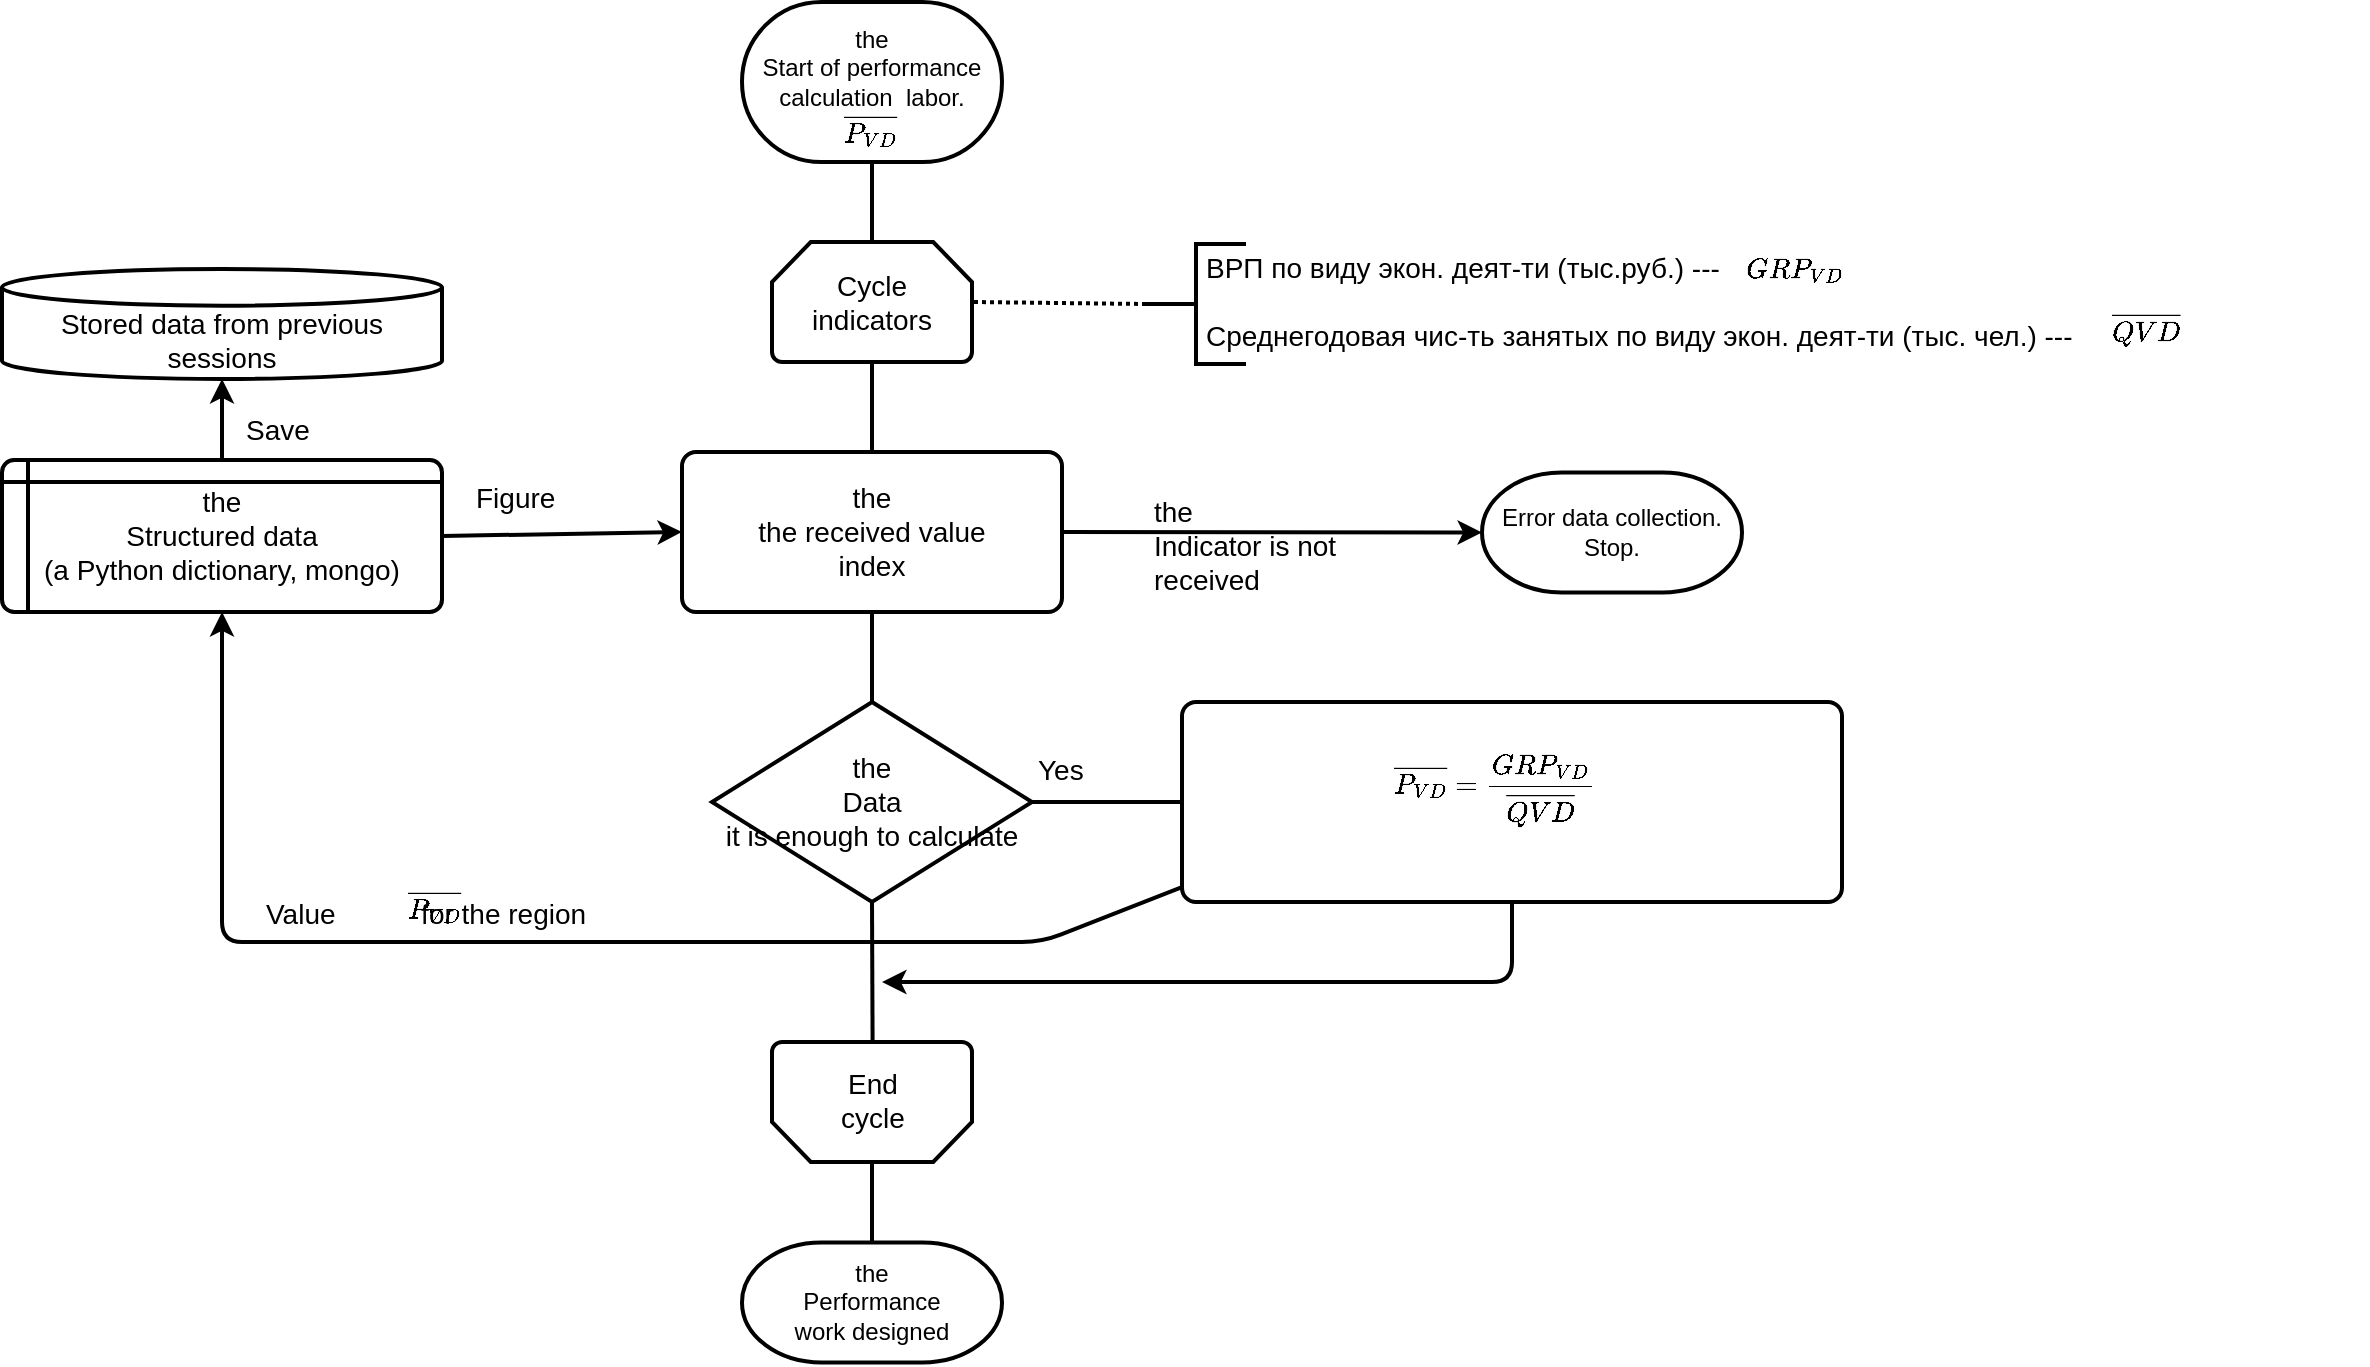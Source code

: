 <mxfile version="11.1.1" type="device"><diagram id="z39DL7Njgp30o1lKx-rK" name="Page-1"><mxGraphModel dx="2249" dy="769" grid="1" gridSize="10" guides="1" tooltips="1" connect="1" arrows="1" fold="1" page="1" pageScale="1" pageWidth="827" pageHeight="1169" math="1" shadow="0"><root><mxCell id="0"/><mxCell id="1" parent="0"/><mxCell id="JxfwijeBZ9hhMscocp7t-112" style="edgeStyle=none;rounded=1;orthogonalLoop=1;jettySize=auto;html=1;exitX=0.5;exitY=1;exitDx=0;exitDy=0;exitPerimeter=0;entryX=0.5;entryY=0;entryDx=0;entryDy=0;entryPerimeter=0;endArrow=none;endFill=0;strokeWidth=2;fontSize=14;" parent="1" source="JxfwijeBZ9hhMscocp7t-7" target="JxfwijeBZ9hhMscocp7t-97" edge="1"><mxGeometry relative="1" as="geometry"/></mxCell><mxCell id="JxfwijeBZ9hhMscocp7t-7" value="the &lt;div&gt;Start of performance calculation&amp;nbsp; labor.&lt;br&gt;&lt;/div&gt;&lt;div&gt;&lt;br&gt;&lt;/div&gt;" style="strokeWidth=2;html=1;shape=mxgraph.flowchart.terminator;whiteSpace=wrap;" parent="1" vertex="1"><mxGeometry x="270" y="40" width="130" height="80" as="geometry"/></mxCell><mxCell id="JxfwijeBZ9hhMscocp7t-120" style="edgeStyle=none;rounded=1;orthogonalLoop=1;jettySize=auto;html=1;exitX=1;exitY=0.5;exitDx=0;exitDy=0;entryX=0;entryY=0.5;entryDx=0;entryDy=0;endArrow=classic;endFill=1;strokeWidth=2;fontSize=14;" parent="1" source="JxfwijeBZ9hhMscocp7t-60" target="JxfwijeBZ9hhMscocp7t-98" edge="1"><mxGeometry relative="1" as="geometry"/></mxCell><mxCell id="JxfwijeBZ9hhMscocp7t-121" style="edgeStyle=none;rounded=1;orthogonalLoop=1;jettySize=auto;html=1;exitX=0.5;exitY=0;exitDx=0;exitDy=0;entryX=0.5;entryY=1;entryDx=0;entryDy=0;entryPerimeter=0;endArrow=classic;endFill=1;strokeWidth=2;fontSize=14;" parent="1" source="JxfwijeBZ9hhMscocp7t-60" target="JxfwijeBZ9hhMscocp7t-81" edge="1"><mxGeometry relative="1" as="geometry"/></mxCell><mxCell id="JxfwijeBZ9hhMscocp7t-60" value="the &lt;div&gt;Structured data&lt;/div&gt;&lt;div&gt;(a Python dictionary, mongo)&lt;br&gt;&lt;/div&gt;" style="shape=internalStorage;whiteSpace=wrap;html=1;dx=13;dy=11;rounded=1;arcSize=8;strokeWidth=2;shadow=0;glass=0;comic=0;fillColor=none;fontSize=14;" parent="1" vertex="1"><mxGeometry x="-100" y="269" width="220" height="76" as="geometry"/></mxCell><mxCell id="JxfwijeBZ9hhMscocp7t-62" value="the &lt;div&gt;Performance&lt;/div&gt;&lt;div&gt;work designed&lt;br&gt; &lt;/div&gt;" style="strokeWidth=2;html=1;shape=mxgraph.flowchart.terminator;whiteSpace=wrap;" parent="1" vertex="1"><mxGeometry x="270" y="660.214" width="130" height="60" as="geometry"/></mxCell><mxCell id="JxfwijeBZ9hhMscocp7t-81" value="Stored data from previous sessions" style="strokeWidth=2;html=1;shape=mxgraph.flowchart.database;whiteSpace=wrap;rounded=1;shadow=0;glass=0;comic=0;fillColor=none;fontSize=14;verticalAlign=bottom;" parent="1" vertex="1"><mxGeometry x="-100" y="173.5" width="220" height="55" as="geometry"/></mxCell><UserObject label="&lt;div&gt;ВРП по виду экон. деят-ти (тыс.руб.) --- &lt;br&gt;&lt;/div&gt;&lt;div&gt;&lt;br&gt;&lt;/div&gt;&lt;div&gt;Среднегодовая чис-ть занятых по виду экон. деят-ти (тыс. чел.) --- &lt;br&gt;&lt;/div&gt;" id="JxfwijeBZ9hhMscocp7t-95"><mxCell style="text;html=1;fontSize=14;" parent="1" vertex="1"><mxGeometry x="500" y="158" width="310" height="80" as="geometry"/></mxCell></UserObject><mxCell id="JxfwijeBZ9hhMscocp7t-127" style="edgeStyle=none;rounded=1;orthogonalLoop=1;jettySize=auto;html=1;exitX=0;exitY=0.5;exitDx=0;exitDy=0;exitPerimeter=0;entryX=1;entryY=0.5;entryDx=0;entryDy=0;entryPerimeter=0;endArrow=none;endFill=0;strokeWidth=2;fontSize=14;startArrow=none;startFill=0;dashed=1;dashPattern=1 1;" parent="1" source="JxfwijeBZ9hhMscocp7t-96" target="JxfwijeBZ9hhMscocp7t-97" edge="1"><mxGeometry relative="1" as="geometry"/></mxCell><mxCell id="JxfwijeBZ9hhMscocp7t-96" value="" style="strokeWidth=2;html=1;shape=mxgraph.flowchart.annotation_2;align=left;pointerEvents=1;rounded=1;shadow=0;glass=0;comic=0;fillColor=none;fontSize=14;" parent="1" vertex="1"><mxGeometry x="472" y="161" width="50" height="60" as="geometry"/></mxCell><mxCell id="JxfwijeBZ9hhMscocp7t-113" style="edgeStyle=none;rounded=1;orthogonalLoop=1;jettySize=auto;html=1;exitX=0.5;exitY=1;exitDx=0;exitDy=0;exitPerimeter=0;entryX=0.5;entryY=0;entryDx=0;entryDy=0;endArrow=none;endFill=0;strokeWidth=2;fontSize=14;" parent="1" source="JxfwijeBZ9hhMscocp7t-97" target="JxfwijeBZ9hhMscocp7t-98" edge="1"><mxGeometry relative="1" as="geometry"/></mxCell><mxCell id="JxfwijeBZ9hhMscocp7t-97" value="Cycle indicators" style="strokeWidth=2;html=1;shape=mxgraph.flowchart.loop_limit;whiteSpace=wrap;rounded=1;shadow=0;glass=0;comic=0;fillColor=none;fontSize=14;" parent="1" vertex="1"><mxGeometry x="285" y="160" width="100" height="60" as="geometry"/></mxCell><mxCell id="JxfwijeBZ9hhMscocp7t-114" style="edgeStyle=none;rounded=1;orthogonalLoop=1;jettySize=auto;html=1;exitX=0.5;exitY=1;exitDx=0;exitDy=0;entryX=0.5;entryY=0;entryDx=0;entryDy=0;entryPerimeter=0;endArrow=none;endFill=0;strokeWidth=2;fontSize=14;" parent="1" source="JxfwijeBZ9hhMscocp7t-98" target="JxfwijeBZ9hhMscocp7t-99" edge="1"><mxGeometry relative="1" as="geometry"/></mxCell><mxCell id="JxfwijeBZ9hhMscocp7t-129" style="edgeStyle=none;rounded=1;orthogonalLoop=1;jettySize=auto;html=1;exitX=1;exitY=0.5;exitDx=0;exitDy=0;entryX=0;entryY=0.5;entryDx=0;entryDy=0;entryPerimeter=0;startArrow=none;startFill=0;endArrow=classic;endFill=1;strokeWidth=2;fontSize=14;" parent="1" source="JxfwijeBZ9hhMscocp7t-98" target="JxfwijeBZ9hhMscocp7t-128" edge="1"><mxGeometry relative="1" as="geometry"/></mxCell><mxCell id="JxfwijeBZ9hhMscocp7t-98" value="the &lt;div&gt;the received value&lt;/div&gt;&lt;div&gt;index&lt;br&gt;&lt;/div&gt;" style="rounded=1;whiteSpace=wrap;html=1;absoluteArcSize=1;arcSize=14;strokeWidth=2;shadow=0;glass=0;comic=0;fillColor=none;fontSize=14;" parent="1" vertex="1"><mxGeometry x="240" y="265" width="190" height="80" as="geometry"/></mxCell><mxCell id="JxfwijeBZ9hhMscocp7t-115" style="edgeStyle=none;rounded=1;orthogonalLoop=1;jettySize=auto;html=1;exitX=1;exitY=0.5;exitDx=0;exitDy=0;exitPerimeter=0;entryX=0;entryY=0.5;entryDx=0;entryDy=0;endArrow=none;endFill=0;strokeWidth=2;fontSize=14;" parent="1" source="JxfwijeBZ9hhMscocp7t-99" target="JxfwijeBZ9hhMscocp7t-101" edge="1"><mxGeometry relative="1" as="geometry"/></mxCell><mxCell id="JxfwijeBZ9hhMscocp7t-117" style="edgeStyle=none;rounded=1;orthogonalLoop=1;jettySize=auto;html=1;exitX=0.5;exitY=1;exitDx=0;exitDy=0;exitPerimeter=0;endArrow=none;endFill=0;strokeWidth=2;fontSize=14;" parent="1" source="JxfwijeBZ9hhMscocp7t-99" edge="1"><mxGeometry relative="1" as="geometry"><mxPoint x="335.294" y="560" as="targetPoint"/></mxGeometry></mxCell><mxCell id="JxfwijeBZ9hhMscocp7t-99" value="the &lt;div&gt;Data &lt;br&gt;&lt;/div&gt;&lt;div&gt;it is enough to calculate&lt;/div&gt;" style="strokeWidth=2;html=1;shape=mxgraph.flowchart.decision;whiteSpace=wrap;rounded=1;shadow=0;glass=0;comic=0;fillColor=none;fontSize=14;" parent="1" vertex="1"><mxGeometry x="255" y="390" width="160" height="100" as="geometry"/></mxCell><mxCell id="JxfwijeBZ9hhMscocp7t-116" style="edgeStyle=none;rounded=1;orthogonalLoop=1;jettySize=auto;html=1;exitX=0.5;exitY=1;exitDx=0;exitDy=0;endArrow=classic;endFill=1;strokeWidth=2;fontSize=14;" parent="1" source="JxfwijeBZ9hhMscocp7t-101" edge="1"><mxGeometry relative="1" as="geometry"><mxPoint x="340" y="530" as="targetPoint"/><Array as="points"><mxPoint x="655" y="530"/></Array></mxGeometry></mxCell><mxCell id="JxfwijeBZ9hhMscocp7t-119" style="edgeStyle=none;rounded=1;orthogonalLoop=1;jettySize=auto;html=1;exitX=-0.001;exitY=0.927;exitDx=0;exitDy=0;entryX=0.5;entryY=1;entryDx=0;entryDy=0;endArrow=classic;endFill=1;strokeWidth=2;fontSize=14;exitPerimeter=0;" parent="1" source="JxfwijeBZ9hhMscocp7t-101" target="JxfwijeBZ9hhMscocp7t-60" edge="1"><mxGeometry relative="1" as="geometry"><Array as="points"><mxPoint x="420" y="510"/><mxPoint x="10" y="510"/></Array></mxGeometry></mxCell><mxCell id="JxfwijeBZ9hhMscocp7t-101" value="" style="rounded=1;whiteSpace=wrap;html=1;absoluteArcSize=1;arcSize=14;strokeWidth=2;shadow=0;glass=0;comic=0;fillColor=none;fontSize=14;" parent="1" vertex="1"><mxGeometry x="490" y="390" width="330" height="100" as="geometry"/></mxCell><mxCell id="JxfwijeBZ9hhMscocp7t-111" value="" style="group" parent="1" connectable="0" vertex="1"><mxGeometry x="285" y="560" width="100" height="60" as="geometry"/></mxCell><mxCell id="JxfwijeBZ9hhMscocp7t-109" value="" style="strokeWidth=2;html=1;shape=mxgraph.flowchart.loop_limit;whiteSpace=wrap;rounded=1;shadow=0;glass=0;comic=0;fillColor=none;fontSize=14;rotation=-180;" parent="JxfwijeBZ9hhMscocp7t-111" vertex="1"><mxGeometry width="100" height="60" as="geometry"/></mxCell><mxCell id="JxfwijeBZ9hhMscocp7t-110" value="&lt;div align=&quot;center&quot;&gt;End&lt;/div&gt;&lt;div align=&quot;center&quot;&gt;cycle&lt;br&gt;&lt;/div&gt;" style="text;html=1;resizable=0;points=[];autosize=1;align=center;verticalAlign=top;spacingTop=-4;fontSize=14;" parent="JxfwijeBZ9hhMscocp7t-111" vertex="1"><mxGeometry x="20" y="10" width="60" height="40" as="geometry"/></mxCell><mxCell id="JxfwijeBZ9hhMscocp7t-118" style="edgeStyle=none;rounded=1;orthogonalLoop=1;jettySize=auto;html=1;exitX=0.5;exitY=0;exitDx=0;exitDy=0;exitPerimeter=0;entryX=0.5;entryY=0;entryDx=0;entryDy=0;entryPerimeter=0;endArrow=none;endFill=0;strokeWidth=2;fontSize=14;" parent="1" source="JxfwijeBZ9hhMscocp7t-109" target="JxfwijeBZ9hhMscocp7t-62" edge="1"><mxGeometry relative="1" as="geometry"/></mxCell><mxCell id="JxfwijeBZ9hhMscocp7t-122" value="Value&amp;nbsp;&amp;nbsp;&amp;nbsp;&amp;nbsp;&amp;nbsp;&amp;nbsp;&amp;nbsp;&amp;nbsp;&amp;nbsp;&amp;nbsp; for the region" style="text;html=1;resizable=0;points=[];autosize=1;align=left;verticalAlign=top;spacingTop=-4;fontSize=14;" parent="1" vertex="1"><mxGeometry x="30" y="485" width="210" height="20" as="geometry"/></mxCell><mxCell id="JxfwijeBZ9hhMscocp7t-124" value="Save" style="text;html=1;resizable=0;points=[];autosize=1;align=left;verticalAlign=top;spacingTop=-4;fontSize=14;" parent="1" vertex="1"><mxGeometry x="20" y="243" width="100" height="20" as="geometry"/></mxCell><mxCell id="JxfwijeBZ9hhMscocp7t-125" value="Figure" style="text;html=1;resizable=0;points=[];autosize=1;align=left;verticalAlign=top;spacingTop=-4;fontSize=14;" parent="1" vertex="1"><mxGeometry x="135" y="277" width="90" height="20" as="geometry"/></mxCell><mxCell id="JxfwijeBZ9hhMscocp7t-126" value="Yes" style="text;html=1;resizable=0;points=[];autosize=1;align=left;verticalAlign=top;spacingTop=-4;fontSize=14;" parent="1" vertex="1"><mxGeometry x="416" y="413" width="30" height="20" as="geometry"/></mxCell><mxCell id="JxfwijeBZ9hhMscocp7t-128" value="Error data collection. Stop." style="strokeWidth=2;html=1;shape=mxgraph.flowchart.terminator;whiteSpace=wrap;" parent="1" vertex="1"><mxGeometry x="640" y="275.214" width="130" height="60" as="geometry"/></mxCell><mxCell id="JxfwijeBZ9hhMscocp7t-130" value="the &lt;div&gt;Indicator is not&lt;/div&gt;&lt;div&gt;received&lt;br&gt;&lt;/div&gt;" style="text;html=1;resizable=0;points=[];autosize=1;align=left;verticalAlign=top;spacingTop=-4;fontSize=14;" parent="1" vertex="1"><mxGeometry x="474" y="284" width="110" height="40" as="geometry"/></mxCell><mxCell id="mMz3e8jruRG55K2BbkiF-1" value="$$\overline {P_{VD}} =&amp;nbsp; \frac{GRP_{VD}}{\overline{Q{VD}}}$$" style="text;html=1;resizable=0;points=[];autosize=1;align=left;verticalAlign=top;spacingTop=-4;" parent="1" vertex="1"><mxGeometry x="594" y="401" width="350" height="20" as="geometry"/></mxCell><mxCell id="mMz3e8jruRG55K2BbkiF-4" value="$$GRP_{VD}$$" style="text;html=1;resizable=0;points=[];autosize=1;align=left;verticalAlign=top;spacingTop=-4;" parent="1" vertex="1"><mxGeometry x="770" y="152" width="100" height="20" as="geometry"/></mxCell><mxCell id="mMz3e8jruRG55K2BbkiF-5" value="$$\overline{Q{VD}}$$" style="text;html=1;resizable=0;points=[];autosize=1;align=left;verticalAlign=top;spacingTop=-4;" parent="1" vertex="1"><mxGeometry x="953" y="180" width="130" height="20" as="geometry"/></mxCell><mxCell id="mMz3e8jruRG55K2BbkiF-6" value="$$\overline {P_{VD}}$$" style="text;html=1;resizable=0;points=[];autosize=1;align=left;verticalAlign=top;spacingTop=-4;" parent="1" vertex="1"><mxGeometry x="319" y="81" width="140" height="20" as="geometry"/></mxCell><mxCell id="mMz3e8jruRG55K2BbkiF-7" value="$$\overline {P_{VD}}$$" style="text;html=1;resizable=0;points=[];autosize=1;align=left;verticalAlign=top;spacingTop=-4;" parent="1" vertex="1"><mxGeometry x="101" y="469" width="140" height="20" as="geometry"/></mxCell></root></mxGraphModel></diagram></mxfile>